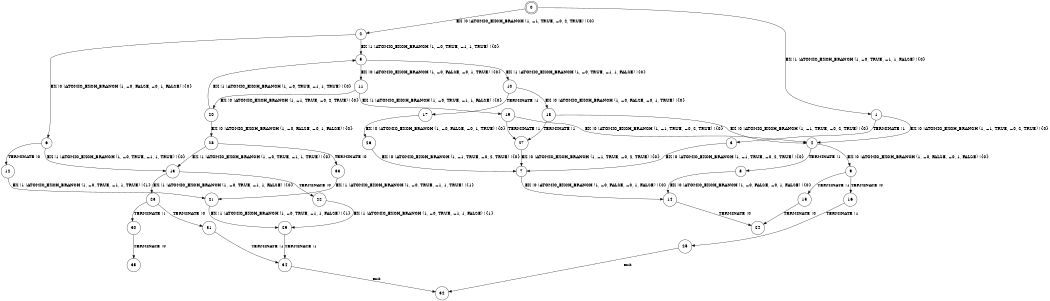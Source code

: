 digraph BCG {
size = "7, 10.5";
center = TRUE;
node [shape = circle];
0 [peripheries = 2];
0 -> 1 [label = "EX !1 !ATOMIC_EXCH_BRANCH (1, +0, TRUE, +1, 1, FALSE) !{0}"];
0 -> 2 [label = "EX !0 !ATOMIC_EXCH_BRANCH (1, +1, TRUE, +0, 2, TRUE) !{0}"];
1 -> 3 [label = "TERMINATE !1"];
1 -> 4 [label = "EX !0 !ATOMIC_EXCH_BRANCH (1, +1, TRUE, +0, 2, TRUE) !{0}"];
2 -> 5 [label = "EX !1 !ATOMIC_EXCH_BRANCH (1, +0, TRUE, +1, 1, TRUE) !{0}"];
2 -> 6 [label = "EX !0 !ATOMIC_EXCH_BRANCH (1, +0, FALSE, +0, 1, FALSE) !{0}"];
3 -> 7 [label = "EX !0 !ATOMIC_EXCH_BRANCH (1, +1, TRUE, +0, 2, TRUE) !{0}"];
4 -> 8 [label = "TERMINATE !1"];
4 -> 9 [label = "EX !0 !ATOMIC_EXCH_BRANCH (1, +0, FALSE, +0, 1, FALSE) !{0}"];
5 -> 10 [label = "EX !1 !ATOMIC_EXCH_BRANCH (1, +0, TRUE, +1, 1, FALSE) !{0}"];
5 -> 11 [label = "EX !0 !ATOMIC_EXCH_BRANCH (1, +0, FALSE, +0, 1, TRUE) !{0}"];
6 -> 12 [label = "TERMINATE !0"];
6 -> 13 [label = "EX !1 !ATOMIC_EXCH_BRANCH (1, +0, TRUE, +1, 1, TRUE) !{0}"];
7 -> 14 [label = "EX !0 !ATOMIC_EXCH_BRANCH (1, +0, FALSE, +0, 1, FALSE) !{0}"];
8 -> 14 [label = "EX !0 !ATOMIC_EXCH_BRANCH (1, +0, FALSE, +0, 1, FALSE) !{0}"];
9 -> 15 [label = "TERMINATE !1"];
9 -> 16 [label = "TERMINATE !0"];
10 -> 17 [label = "TERMINATE !1"];
10 -> 18 [label = "EX !0 !ATOMIC_EXCH_BRANCH (1, +0, FALSE, +0, 1, TRUE) !{0}"];
11 -> 19 [label = "EX !1 !ATOMIC_EXCH_BRANCH (1, +0, TRUE, +1, 1, FALSE) !{0}"];
11 -> 20 [label = "EX !0 !ATOMIC_EXCH_BRANCH (1, +1, TRUE, +0, 2, TRUE) !{0}"];
12 -> 21 [label = "EX !1 !ATOMIC_EXCH_BRANCH (1, +0, TRUE, +1, 1, TRUE) !{1}"];
13 -> 22 [label = "TERMINATE !0"];
13 -> 23 [label = "EX !1 !ATOMIC_EXCH_BRANCH (1, +0, TRUE, +1, 1, FALSE) !{0}"];
14 -> 24 [label = "TERMINATE !0"];
15 -> 24 [label = "TERMINATE !0"];
16 -> 25 [label = "TERMINATE !1"];
17 -> 26 [label = "EX !0 !ATOMIC_EXCH_BRANCH (1, +0, FALSE, +0, 1, TRUE) !{0}"];
18 -> 27 [label = "TERMINATE !1"];
18 -> 4 [label = "EX !0 !ATOMIC_EXCH_BRANCH (1, +1, TRUE, +0, 2, TRUE) !{0}"];
19 -> 27 [label = "TERMINATE !1"];
19 -> 4 [label = "EX !0 !ATOMIC_EXCH_BRANCH (1, +1, TRUE, +0, 2, TRUE) !{0}"];
20 -> 5 [label = "EX !1 !ATOMIC_EXCH_BRANCH (1, +0, TRUE, +1, 1, TRUE) !{0}"];
20 -> 28 [label = "EX !0 !ATOMIC_EXCH_BRANCH (1, +0, FALSE, +0, 1, FALSE) !{0}"];
21 -> 29 [label = "EX !1 !ATOMIC_EXCH_BRANCH (1, +0, TRUE, +1, 1, FALSE) !{1}"];
22 -> 29 [label = "EX !1 !ATOMIC_EXCH_BRANCH (1, +0, TRUE, +1, 1, FALSE) !{1}"];
23 -> 30 [label = "TERMINATE !1"];
23 -> 31 [label = "TERMINATE !0"];
25 -> 32 [label = "exit"];
26 -> 7 [label = "EX !0 !ATOMIC_EXCH_BRANCH (1, +1, TRUE, +0, 2, TRUE) !{0}"];
27 -> 7 [label = "EX !0 !ATOMIC_EXCH_BRANCH (1, +1, TRUE, +0, 2, TRUE) !{0}"];
28 -> 33 [label = "TERMINATE !0"];
28 -> 13 [label = "EX !1 !ATOMIC_EXCH_BRANCH (1, +0, TRUE, +1, 1, TRUE) !{0}"];
29 -> 34 [label = "TERMINATE !1"];
30 -> 35 [label = "TERMINATE !0"];
31 -> 34 [label = "TERMINATE !1"];
33 -> 21 [label = "EX !1 !ATOMIC_EXCH_BRANCH (1, +0, TRUE, +1, 1, TRUE) !{1}"];
34 -> 32 [label = "exit"];
}
